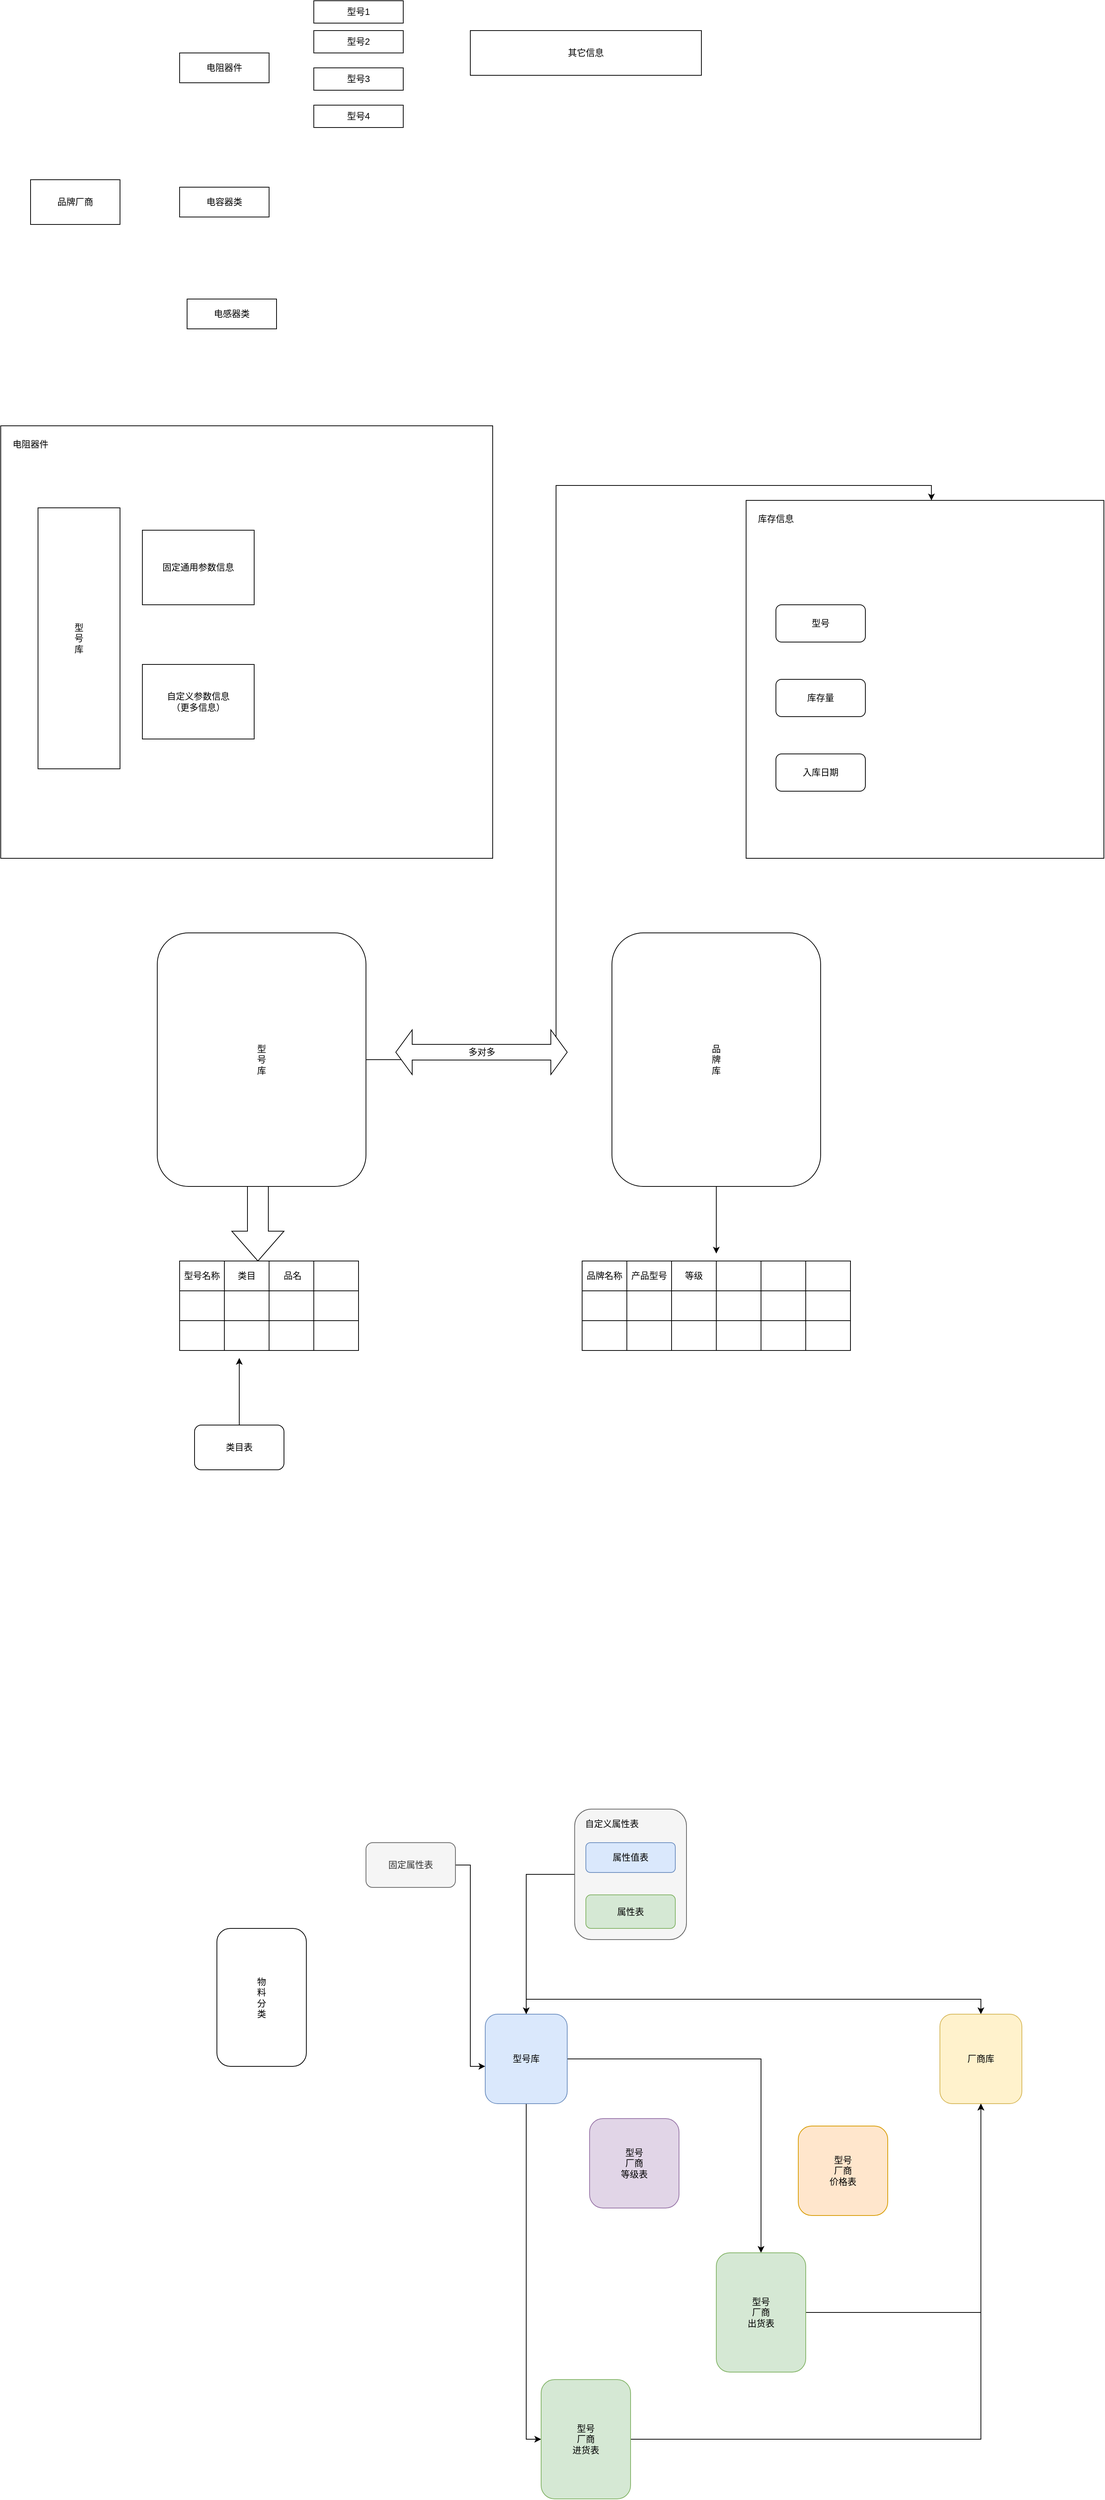 <mxfile version="21.6.5" type="github">
  <diagram name="第 1 页" id="C9KpGtop9xiGtnV2Kpb9">
    <mxGraphModel dx="1407" dy="1088" grid="1" gridSize="10" guides="1" tooltips="1" connect="1" arrows="1" fold="1" page="1" pageScale="1" pageWidth="3300" pageHeight="4681" math="0" shadow="0">
      <root>
        <mxCell id="0" />
        <mxCell id="1" parent="0" />
        <mxCell id="Cta2Qcoow2eirm1xqx2B-1" value="品牌厂商" style="rounded=0;whiteSpace=wrap;html=1;" vertex="1" parent="1">
          <mxGeometry x="60" y="260" width="120" height="60" as="geometry" />
        </mxCell>
        <mxCell id="Cta2Qcoow2eirm1xqx2B-2" value="电阻器件" style="rounded=0;whiteSpace=wrap;html=1;" vertex="1" parent="1">
          <mxGeometry x="260" y="90" width="120" height="40" as="geometry" />
        </mxCell>
        <mxCell id="Cta2Qcoow2eirm1xqx2B-3" value="电容器类" style="rounded=0;whiteSpace=wrap;html=1;" vertex="1" parent="1">
          <mxGeometry x="260" y="270" width="120" height="40" as="geometry" />
        </mxCell>
        <mxCell id="Cta2Qcoow2eirm1xqx2B-4" value="电感器类" style="rounded=0;whiteSpace=wrap;html=1;" vertex="1" parent="1">
          <mxGeometry x="270" y="420" width="120" height="40" as="geometry" />
        </mxCell>
        <mxCell id="Cta2Qcoow2eirm1xqx2B-5" value="型号1" style="rounded=0;whiteSpace=wrap;html=1;" vertex="1" parent="1">
          <mxGeometry x="440" y="20" width="120" height="30" as="geometry" />
        </mxCell>
        <mxCell id="Cta2Qcoow2eirm1xqx2B-6" value="型号4" style="rounded=0;whiteSpace=wrap;html=1;" vertex="1" parent="1">
          <mxGeometry x="440" y="160" width="120" height="30" as="geometry" />
        </mxCell>
        <mxCell id="Cta2Qcoow2eirm1xqx2B-7" value="型号2" style="rounded=0;whiteSpace=wrap;html=1;" vertex="1" parent="1">
          <mxGeometry x="440" y="60" width="120" height="30" as="geometry" />
        </mxCell>
        <mxCell id="Cta2Qcoow2eirm1xqx2B-8" value="型号3" style="rounded=0;whiteSpace=wrap;html=1;" vertex="1" parent="1">
          <mxGeometry x="440" y="110" width="120" height="30" as="geometry" />
        </mxCell>
        <mxCell id="Cta2Qcoow2eirm1xqx2B-10" value="其它信息" style="rounded=0;whiteSpace=wrap;html=1;" vertex="1" parent="1">
          <mxGeometry x="650" y="60" width="310" height="60" as="geometry" />
        </mxCell>
        <mxCell id="Cta2Qcoow2eirm1xqx2B-11" value="" style="rounded=0;whiteSpace=wrap;html=1;" vertex="1" parent="1">
          <mxGeometry x="20" y="590" width="660" height="580" as="geometry" />
        </mxCell>
        <mxCell id="Cta2Qcoow2eirm1xqx2B-12" value="型&lt;br&gt;号&lt;br&gt;库" style="rounded=0;whiteSpace=wrap;html=1;" vertex="1" parent="1">
          <mxGeometry x="70" y="700" width="110" height="350" as="geometry" />
        </mxCell>
        <mxCell id="Cta2Qcoow2eirm1xqx2B-13" value="电阻器件" style="text;html=1;strokeColor=none;fillColor=none;align=center;verticalAlign=middle;whiteSpace=wrap;rounded=0;" vertex="1" parent="1">
          <mxGeometry x="30" y="600" width="60" height="30" as="geometry" />
        </mxCell>
        <mxCell id="Cta2Qcoow2eirm1xqx2B-14" value="固定通用参数信息" style="rounded=0;whiteSpace=wrap;html=1;" vertex="1" parent="1">
          <mxGeometry x="210" y="730" width="150" height="100" as="geometry" />
        </mxCell>
        <mxCell id="Cta2Qcoow2eirm1xqx2B-17" value="自定义参数信息&lt;br&gt;（更多信息）" style="rounded=0;whiteSpace=wrap;html=1;" vertex="1" parent="1">
          <mxGeometry x="210" y="910" width="150" height="100" as="geometry" />
        </mxCell>
        <mxCell id="Cta2Qcoow2eirm1xqx2B-18" value="" style="whiteSpace=wrap;html=1;aspect=fixed;" vertex="1" parent="1">
          <mxGeometry x="1020" y="690" width="480" height="480" as="geometry" />
        </mxCell>
        <mxCell id="Cta2Qcoow2eirm1xqx2B-20" value="型号" style="rounded=1;whiteSpace=wrap;html=1;" vertex="1" parent="1">
          <mxGeometry x="1060" y="830" width="120" height="50" as="geometry" />
        </mxCell>
        <mxCell id="Cta2Qcoow2eirm1xqx2B-22" value="库存信息" style="text;html=1;strokeColor=none;fillColor=none;align=center;verticalAlign=middle;whiteSpace=wrap;rounded=0;" vertex="1" parent="1">
          <mxGeometry x="1030" y="700" width="60" height="30" as="geometry" />
        </mxCell>
        <mxCell id="Cta2Qcoow2eirm1xqx2B-23" value="库存量" style="rounded=1;whiteSpace=wrap;html=1;" vertex="1" parent="1">
          <mxGeometry x="1060" y="930" width="120" height="50" as="geometry" />
        </mxCell>
        <mxCell id="Cta2Qcoow2eirm1xqx2B-24" value="入库日期" style="rounded=1;whiteSpace=wrap;html=1;" vertex="1" parent="1">
          <mxGeometry x="1060" y="1030" width="120" height="50" as="geometry" />
        </mxCell>
        <mxCell id="Cta2Qcoow2eirm1xqx2B-84" style="edgeStyle=orthogonalEdgeStyle;rounded=0;orthogonalLoop=1;jettySize=auto;html=1;" edge="1" parent="1" source="Cta2Qcoow2eirm1xqx2B-26">
          <mxGeometry relative="1" as="geometry">
            <mxPoint x="980" y="1700" as="targetPoint" />
          </mxGeometry>
        </mxCell>
        <mxCell id="Cta2Qcoow2eirm1xqx2B-26" value="品&lt;br&gt;牌&lt;br&gt;库" style="rounded=1;whiteSpace=wrap;html=1;" vertex="1" parent="1">
          <mxGeometry x="840" y="1270" width="280" height="340" as="geometry" />
        </mxCell>
        <mxCell id="Cta2Qcoow2eirm1xqx2B-83" style="edgeStyle=orthogonalEdgeStyle;rounded=0;orthogonalLoop=1;jettySize=auto;html=1;entryX=0.518;entryY=0;entryDx=0;entryDy=0;entryPerimeter=0;" edge="1" parent="1" source="Cta2Qcoow2eirm1xqx2B-27" target="Cta2Qcoow2eirm1xqx2B-18">
          <mxGeometry relative="1" as="geometry" />
        </mxCell>
        <mxCell id="Cta2Qcoow2eirm1xqx2B-27" value="型&lt;br&gt;号&lt;br&gt;库" style="rounded=1;whiteSpace=wrap;html=1;" vertex="1" parent="1">
          <mxGeometry x="230" y="1270" width="280" height="340" as="geometry" />
        </mxCell>
        <mxCell id="Cta2Qcoow2eirm1xqx2B-28" value="多对多" style="html=1;shadow=0;dashed=0;align=center;verticalAlign=middle;shape=mxgraph.arrows2.twoWayArrow;dy=0.65;dx=22;" vertex="1" parent="1">
          <mxGeometry x="550" y="1400" width="230" height="60" as="geometry" />
        </mxCell>
        <mxCell id="Cta2Qcoow2eirm1xqx2B-29" value="" style="html=1;shadow=0;dashed=0;align=center;verticalAlign=middle;shape=mxgraph.arrows2.arrow;dy=0.6;dx=40;direction=south;notch=0;" vertex="1" parent="1">
          <mxGeometry x="330" y="1610" width="70" height="100" as="geometry" />
        </mxCell>
        <mxCell id="Cta2Qcoow2eirm1xqx2B-63" value="" style="shape=table;startSize=0;container=1;collapsible=0;childLayout=tableLayout;" vertex="1" parent="1">
          <mxGeometry x="260" y="1710" width="240" height="120" as="geometry" />
        </mxCell>
        <mxCell id="Cta2Qcoow2eirm1xqx2B-64" value="" style="shape=tableRow;horizontal=0;startSize=0;swimlaneHead=0;swimlaneBody=0;strokeColor=inherit;top=0;left=0;bottom=0;right=0;collapsible=0;dropTarget=0;fillColor=none;points=[[0,0.5],[1,0.5]];portConstraint=eastwest;" vertex="1" parent="Cta2Qcoow2eirm1xqx2B-63">
          <mxGeometry width="240" height="40" as="geometry" />
        </mxCell>
        <mxCell id="Cta2Qcoow2eirm1xqx2B-65" value="型号名称" style="shape=partialRectangle;html=1;whiteSpace=wrap;connectable=0;strokeColor=inherit;overflow=hidden;fillColor=none;top=0;left=0;bottom=0;right=0;pointerEvents=1;" vertex="1" parent="Cta2Qcoow2eirm1xqx2B-64">
          <mxGeometry width="60" height="40" as="geometry">
            <mxRectangle width="60" height="40" as="alternateBounds" />
          </mxGeometry>
        </mxCell>
        <mxCell id="Cta2Qcoow2eirm1xqx2B-66" value="类目" style="shape=partialRectangle;html=1;whiteSpace=wrap;connectable=0;strokeColor=inherit;overflow=hidden;fillColor=none;top=0;left=0;bottom=0;right=0;pointerEvents=1;" vertex="1" parent="Cta2Qcoow2eirm1xqx2B-64">
          <mxGeometry x="60" width="60" height="40" as="geometry">
            <mxRectangle width="60" height="40" as="alternateBounds" />
          </mxGeometry>
        </mxCell>
        <mxCell id="Cta2Qcoow2eirm1xqx2B-67" value="&amp;nbsp;品名" style="shape=partialRectangle;html=1;whiteSpace=wrap;connectable=0;strokeColor=inherit;overflow=hidden;fillColor=none;top=0;left=0;bottom=0;right=0;pointerEvents=1;" vertex="1" parent="Cta2Qcoow2eirm1xqx2B-64">
          <mxGeometry x="120" width="60" height="40" as="geometry">
            <mxRectangle width="60" height="40" as="alternateBounds" />
          </mxGeometry>
        </mxCell>
        <mxCell id="Cta2Qcoow2eirm1xqx2B-68" value="" style="shape=partialRectangle;html=1;whiteSpace=wrap;connectable=0;strokeColor=inherit;overflow=hidden;fillColor=none;top=0;left=0;bottom=0;right=0;pointerEvents=1;" vertex="1" parent="Cta2Qcoow2eirm1xqx2B-64">
          <mxGeometry x="180" width="60" height="40" as="geometry">
            <mxRectangle width="60" height="40" as="alternateBounds" />
          </mxGeometry>
        </mxCell>
        <mxCell id="Cta2Qcoow2eirm1xqx2B-69" value="" style="shape=tableRow;horizontal=0;startSize=0;swimlaneHead=0;swimlaneBody=0;strokeColor=inherit;top=0;left=0;bottom=0;right=0;collapsible=0;dropTarget=0;fillColor=none;points=[[0,0.5],[1,0.5]];portConstraint=eastwest;" vertex="1" parent="Cta2Qcoow2eirm1xqx2B-63">
          <mxGeometry y="40" width="240" height="40" as="geometry" />
        </mxCell>
        <mxCell id="Cta2Qcoow2eirm1xqx2B-70" value="" style="shape=partialRectangle;html=1;whiteSpace=wrap;connectable=0;strokeColor=inherit;overflow=hidden;fillColor=none;top=0;left=0;bottom=0;right=0;pointerEvents=1;" vertex="1" parent="Cta2Qcoow2eirm1xqx2B-69">
          <mxGeometry width="60" height="40" as="geometry">
            <mxRectangle width="60" height="40" as="alternateBounds" />
          </mxGeometry>
        </mxCell>
        <mxCell id="Cta2Qcoow2eirm1xqx2B-71" value="" style="shape=partialRectangle;html=1;whiteSpace=wrap;connectable=0;strokeColor=inherit;overflow=hidden;fillColor=none;top=0;left=0;bottom=0;right=0;pointerEvents=1;" vertex="1" parent="Cta2Qcoow2eirm1xqx2B-69">
          <mxGeometry x="60" width="60" height="40" as="geometry">
            <mxRectangle width="60" height="40" as="alternateBounds" />
          </mxGeometry>
        </mxCell>
        <mxCell id="Cta2Qcoow2eirm1xqx2B-72" value="" style="shape=partialRectangle;html=1;whiteSpace=wrap;connectable=0;strokeColor=inherit;overflow=hidden;fillColor=none;top=0;left=0;bottom=0;right=0;pointerEvents=1;" vertex="1" parent="Cta2Qcoow2eirm1xqx2B-69">
          <mxGeometry x="120" width="60" height="40" as="geometry">
            <mxRectangle width="60" height="40" as="alternateBounds" />
          </mxGeometry>
        </mxCell>
        <mxCell id="Cta2Qcoow2eirm1xqx2B-73" value="" style="shape=partialRectangle;html=1;whiteSpace=wrap;connectable=0;strokeColor=inherit;overflow=hidden;fillColor=none;top=0;left=0;bottom=0;right=0;pointerEvents=1;" vertex="1" parent="Cta2Qcoow2eirm1xqx2B-69">
          <mxGeometry x="180" width="60" height="40" as="geometry">
            <mxRectangle width="60" height="40" as="alternateBounds" />
          </mxGeometry>
        </mxCell>
        <mxCell id="Cta2Qcoow2eirm1xqx2B-74" value="" style="shape=tableRow;horizontal=0;startSize=0;swimlaneHead=0;swimlaneBody=0;strokeColor=inherit;top=0;left=0;bottom=0;right=0;collapsible=0;dropTarget=0;fillColor=none;points=[[0,0.5],[1,0.5]];portConstraint=eastwest;" vertex="1" parent="Cta2Qcoow2eirm1xqx2B-63">
          <mxGeometry y="80" width="240" height="40" as="geometry" />
        </mxCell>
        <mxCell id="Cta2Qcoow2eirm1xqx2B-75" value="" style="shape=partialRectangle;html=1;whiteSpace=wrap;connectable=0;strokeColor=inherit;overflow=hidden;fillColor=none;top=0;left=0;bottom=0;right=0;pointerEvents=1;" vertex="1" parent="Cta2Qcoow2eirm1xqx2B-74">
          <mxGeometry width="60" height="40" as="geometry">
            <mxRectangle width="60" height="40" as="alternateBounds" />
          </mxGeometry>
        </mxCell>
        <mxCell id="Cta2Qcoow2eirm1xqx2B-76" value="" style="shape=partialRectangle;html=1;whiteSpace=wrap;connectable=0;strokeColor=inherit;overflow=hidden;fillColor=none;top=0;left=0;bottom=0;right=0;pointerEvents=1;" vertex="1" parent="Cta2Qcoow2eirm1xqx2B-74">
          <mxGeometry x="60" width="60" height="40" as="geometry">
            <mxRectangle width="60" height="40" as="alternateBounds" />
          </mxGeometry>
        </mxCell>
        <mxCell id="Cta2Qcoow2eirm1xqx2B-77" value="" style="shape=partialRectangle;html=1;whiteSpace=wrap;connectable=0;strokeColor=inherit;overflow=hidden;fillColor=none;top=0;left=0;bottom=0;right=0;pointerEvents=1;" vertex="1" parent="Cta2Qcoow2eirm1xqx2B-74">
          <mxGeometry x="120" width="60" height="40" as="geometry">
            <mxRectangle width="60" height="40" as="alternateBounds" />
          </mxGeometry>
        </mxCell>
        <mxCell id="Cta2Qcoow2eirm1xqx2B-78" value="" style="shape=partialRectangle;html=1;whiteSpace=wrap;connectable=0;strokeColor=inherit;overflow=hidden;fillColor=none;top=0;left=0;bottom=0;right=0;pointerEvents=1;" vertex="1" parent="Cta2Qcoow2eirm1xqx2B-74">
          <mxGeometry x="180" width="60" height="40" as="geometry">
            <mxRectangle width="60" height="40" as="alternateBounds" />
          </mxGeometry>
        </mxCell>
        <mxCell id="Cta2Qcoow2eirm1xqx2B-82" style="edgeStyle=orthogonalEdgeStyle;rounded=0;orthogonalLoop=1;jettySize=auto;html=1;" edge="1" parent="1" source="Cta2Qcoow2eirm1xqx2B-81">
          <mxGeometry relative="1" as="geometry">
            <mxPoint x="340" y="1840" as="targetPoint" />
          </mxGeometry>
        </mxCell>
        <mxCell id="Cta2Qcoow2eirm1xqx2B-81" value="类目表" style="rounded=1;whiteSpace=wrap;html=1;" vertex="1" parent="1">
          <mxGeometry x="280" y="1930" width="120" height="60" as="geometry" />
        </mxCell>
        <mxCell id="Cta2Qcoow2eirm1xqx2B-85" value="" style="shape=table;startSize=0;container=1;collapsible=0;childLayout=tableLayout;" vertex="1" parent="1">
          <mxGeometry x="800" y="1710" width="360" height="120" as="geometry" />
        </mxCell>
        <mxCell id="Cta2Qcoow2eirm1xqx2B-86" value="" style="shape=tableRow;horizontal=0;startSize=0;swimlaneHead=0;swimlaneBody=0;strokeColor=inherit;top=0;left=0;bottom=0;right=0;collapsible=0;dropTarget=0;fillColor=none;points=[[0,0.5],[1,0.5]];portConstraint=eastwest;" vertex="1" parent="Cta2Qcoow2eirm1xqx2B-85">
          <mxGeometry width="360" height="40" as="geometry" />
        </mxCell>
        <mxCell id="Cta2Qcoow2eirm1xqx2B-87" value="品牌名称" style="shape=partialRectangle;html=1;whiteSpace=wrap;connectable=0;strokeColor=inherit;overflow=hidden;fillColor=none;top=0;left=0;bottom=0;right=0;pointerEvents=1;" vertex="1" parent="Cta2Qcoow2eirm1xqx2B-86">
          <mxGeometry width="60" height="40" as="geometry">
            <mxRectangle width="60" height="40" as="alternateBounds" />
          </mxGeometry>
        </mxCell>
        <mxCell id="Cta2Qcoow2eirm1xqx2B-88" value="产品型号" style="shape=partialRectangle;html=1;whiteSpace=wrap;connectable=0;strokeColor=inherit;overflow=hidden;fillColor=none;top=0;left=0;bottom=0;right=0;pointerEvents=1;" vertex="1" parent="Cta2Qcoow2eirm1xqx2B-86">
          <mxGeometry x="60" width="60" height="40" as="geometry">
            <mxRectangle width="60" height="40" as="alternateBounds" />
          </mxGeometry>
        </mxCell>
        <mxCell id="Cta2Qcoow2eirm1xqx2B-89" value="等级" style="shape=partialRectangle;html=1;whiteSpace=wrap;connectable=0;strokeColor=inherit;overflow=hidden;fillColor=none;top=0;left=0;bottom=0;right=0;pointerEvents=1;" vertex="1" parent="Cta2Qcoow2eirm1xqx2B-86">
          <mxGeometry x="120" width="60" height="40" as="geometry">
            <mxRectangle width="60" height="40" as="alternateBounds" />
          </mxGeometry>
        </mxCell>
        <mxCell id="Cta2Qcoow2eirm1xqx2B-90" value="" style="shape=partialRectangle;html=1;whiteSpace=wrap;connectable=0;strokeColor=inherit;overflow=hidden;fillColor=none;top=0;left=0;bottom=0;right=0;pointerEvents=1;" vertex="1" parent="Cta2Qcoow2eirm1xqx2B-86">
          <mxGeometry x="180" width="60" height="40" as="geometry">
            <mxRectangle width="60" height="40" as="alternateBounds" />
          </mxGeometry>
        </mxCell>
        <mxCell id="Cta2Qcoow2eirm1xqx2B-91" value="" style="shape=partialRectangle;html=1;whiteSpace=wrap;connectable=0;strokeColor=inherit;overflow=hidden;fillColor=none;top=0;left=0;bottom=0;right=0;pointerEvents=1;" vertex="1" parent="Cta2Qcoow2eirm1xqx2B-86">
          <mxGeometry x="240" width="60" height="40" as="geometry">
            <mxRectangle width="60" height="40" as="alternateBounds" />
          </mxGeometry>
        </mxCell>
        <mxCell id="Cta2Qcoow2eirm1xqx2B-92" value="" style="shape=partialRectangle;html=1;whiteSpace=wrap;connectable=0;strokeColor=inherit;overflow=hidden;fillColor=none;top=0;left=0;bottom=0;right=0;pointerEvents=1;" vertex="1" parent="Cta2Qcoow2eirm1xqx2B-86">
          <mxGeometry x="300" width="60" height="40" as="geometry">
            <mxRectangle width="60" height="40" as="alternateBounds" />
          </mxGeometry>
        </mxCell>
        <mxCell id="Cta2Qcoow2eirm1xqx2B-93" value="" style="shape=tableRow;horizontal=0;startSize=0;swimlaneHead=0;swimlaneBody=0;strokeColor=inherit;top=0;left=0;bottom=0;right=0;collapsible=0;dropTarget=0;fillColor=none;points=[[0,0.5],[1,0.5]];portConstraint=eastwest;" vertex="1" parent="Cta2Qcoow2eirm1xqx2B-85">
          <mxGeometry y="40" width="360" height="40" as="geometry" />
        </mxCell>
        <mxCell id="Cta2Qcoow2eirm1xqx2B-94" value="" style="shape=partialRectangle;html=1;whiteSpace=wrap;connectable=0;strokeColor=inherit;overflow=hidden;fillColor=none;top=0;left=0;bottom=0;right=0;pointerEvents=1;" vertex="1" parent="Cta2Qcoow2eirm1xqx2B-93">
          <mxGeometry width="60" height="40" as="geometry">
            <mxRectangle width="60" height="40" as="alternateBounds" />
          </mxGeometry>
        </mxCell>
        <mxCell id="Cta2Qcoow2eirm1xqx2B-95" value="" style="shape=partialRectangle;html=1;whiteSpace=wrap;connectable=0;strokeColor=inherit;overflow=hidden;fillColor=none;top=0;left=0;bottom=0;right=0;pointerEvents=1;" vertex="1" parent="Cta2Qcoow2eirm1xqx2B-93">
          <mxGeometry x="60" width="60" height="40" as="geometry">
            <mxRectangle width="60" height="40" as="alternateBounds" />
          </mxGeometry>
        </mxCell>
        <mxCell id="Cta2Qcoow2eirm1xqx2B-96" value="" style="shape=partialRectangle;html=1;whiteSpace=wrap;connectable=0;strokeColor=inherit;overflow=hidden;fillColor=none;top=0;left=0;bottom=0;right=0;pointerEvents=1;" vertex="1" parent="Cta2Qcoow2eirm1xqx2B-93">
          <mxGeometry x="120" width="60" height="40" as="geometry">
            <mxRectangle width="60" height="40" as="alternateBounds" />
          </mxGeometry>
        </mxCell>
        <mxCell id="Cta2Qcoow2eirm1xqx2B-97" value="" style="shape=partialRectangle;html=1;whiteSpace=wrap;connectable=0;strokeColor=inherit;overflow=hidden;fillColor=none;top=0;left=0;bottom=0;right=0;pointerEvents=1;" vertex="1" parent="Cta2Qcoow2eirm1xqx2B-93">
          <mxGeometry x="180" width="60" height="40" as="geometry">
            <mxRectangle width="60" height="40" as="alternateBounds" />
          </mxGeometry>
        </mxCell>
        <mxCell id="Cta2Qcoow2eirm1xqx2B-98" value="" style="shape=partialRectangle;html=1;whiteSpace=wrap;connectable=0;strokeColor=inherit;overflow=hidden;fillColor=none;top=0;left=0;bottom=0;right=0;pointerEvents=1;" vertex="1" parent="Cta2Qcoow2eirm1xqx2B-93">
          <mxGeometry x="240" width="60" height="40" as="geometry">
            <mxRectangle width="60" height="40" as="alternateBounds" />
          </mxGeometry>
        </mxCell>
        <mxCell id="Cta2Qcoow2eirm1xqx2B-99" value="" style="shape=partialRectangle;html=1;whiteSpace=wrap;connectable=0;strokeColor=inherit;overflow=hidden;fillColor=none;top=0;left=0;bottom=0;right=0;pointerEvents=1;" vertex="1" parent="Cta2Qcoow2eirm1xqx2B-93">
          <mxGeometry x="300" width="60" height="40" as="geometry">
            <mxRectangle width="60" height="40" as="alternateBounds" />
          </mxGeometry>
        </mxCell>
        <mxCell id="Cta2Qcoow2eirm1xqx2B-100" value="" style="shape=tableRow;horizontal=0;startSize=0;swimlaneHead=0;swimlaneBody=0;strokeColor=inherit;top=0;left=0;bottom=0;right=0;collapsible=0;dropTarget=0;fillColor=none;points=[[0,0.5],[1,0.5]];portConstraint=eastwest;" vertex="1" parent="Cta2Qcoow2eirm1xqx2B-85">
          <mxGeometry y="80" width="360" height="40" as="geometry" />
        </mxCell>
        <mxCell id="Cta2Qcoow2eirm1xqx2B-101" value="" style="shape=partialRectangle;html=1;whiteSpace=wrap;connectable=0;strokeColor=inherit;overflow=hidden;fillColor=none;top=0;left=0;bottom=0;right=0;pointerEvents=1;" vertex="1" parent="Cta2Qcoow2eirm1xqx2B-100">
          <mxGeometry width="60" height="40" as="geometry">
            <mxRectangle width="60" height="40" as="alternateBounds" />
          </mxGeometry>
        </mxCell>
        <mxCell id="Cta2Qcoow2eirm1xqx2B-102" value="" style="shape=partialRectangle;html=1;whiteSpace=wrap;connectable=0;strokeColor=inherit;overflow=hidden;fillColor=none;top=0;left=0;bottom=0;right=0;pointerEvents=1;" vertex="1" parent="Cta2Qcoow2eirm1xqx2B-100">
          <mxGeometry x="60" width="60" height="40" as="geometry">
            <mxRectangle width="60" height="40" as="alternateBounds" />
          </mxGeometry>
        </mxCell>
        <mxCell id="Cta2Qcoow2eirm1xqx2B-103" value="" style="shape=partialRectangle;html=1;whiteSpace=wrap;connectable=0;strokeColor=inherit;overflow=hidden;fillColor=none;top=0;left=0;bottom=0;right=0;pointerEvents=1;" vertex="1" parent="Cta2Qcoow2eirm1xqx2B-100">
          <mxGeometry x="120" width="60" height="40" as="geometry">
            <mxRectangle width="60" height="40" as="alternateBounds" />
          </mxGeometry>
        </mxCell>
        <mxCell id="Cta2Qcoow2eirm1xqx2B-104" value="" style="shape=partialRectangle;html=1;whiteSpace=wrap;connectable=0;strokeColor=inherit;overflow=hidden;fillColor=none;top=0;left=0;bottom=0;right=0;pointerEvents=1;" vertex="1" parent="Cta2Qcoow2eirm1xqx2B-100">
          <mxGeometry x="180" width="60" height="40" as="geometry">
            <mxRectangle width="60" height="40" as="alternateBounds" />
          </mxGeometry>
        </mxCell>
        <mxCell id="Cta2Qcoow2eirm1xqx2B-105" value="" style="shape=partialRectangle;html=1;whiteSpace=wrap;connectable=0;strokeColor=inherit;overflow=hidden;fillColor=none;top=0;left=0;bottom=0;right=0;pointerEvents=1;" vertex="1" parent="Cta2Qcoow2eirm1xqx2B-100">
          <mxGeometry x="240" width="60" height="40" as="geometry">
            <mxRectangle width="60" height="40" as="alternateBounds" />
          </mxGeometry>
        </mxCell>
        <mxCell id="Cta2Qcoow2eirm1xqx2B-106" value="" style="shape=partialRectangle;html=1;whiteSpace=wrap;connectable=0;strokeColor=inherit;overflow=hidden;fillColor=none;top=0;left=0;bottom=0;right=0;pointerEvents=1;" vertex="1" parent="Cta2Qcoow2eirm1xqx2B-100">
          <mxGeometry x="300" width="60" height="40" as="geometry">
            <mxRectangle width="60" height="40" as="alternateBounds" />
          </mxGeometry>
        </mxCell>
        <mxCell id="Cta2Qcoow2eirm1xqx2B-120" style="edgeStyle=orthogonalEdgeStyle;rounded=0;orthogonalLoop=1;jettySize=auto;html=1;entryX=0.5;entryY=0;entryDx=0;entryDy=0;" edge="1" parent="1" source="Cta2Qcoow2eirm1xqx2B-107" target="Cta2Qcoow2eirm1xqx2B-108">
          <mxGeometry relative="1" as="geometry">
            <Array as="points">
              <mxPoint x="725" y="2700" />
              <mxPoint x="1335" y="2700" />
            </Array>
          </mxGeometry>
        </mxCell>
        <mxCell id="Cta2Qcoow2eirm1xqx2B-121" style="edgeStyle=orthogonalEdgeStyle;rounded=0;orthogonalLoop=1;jettySize=auto;html=1;entryX=0;entryY=0.5;entryDx=0;entryDy=0;" edge="1" parent="1" source="Cta2Qcoow2eirm1xqx2B-107" target="Cta2Qcoow2eirm1xqx2B-116">
          <mxGeometry relative="1" as="geometry" />
        </mxCell>
        <mxCell id="Cta2Qcoow2eirm1xqx2B-125" style="edgeStyle=orthogonalEdgeStyle;rounded=0;orthogonalLoop=1;jettySize=auto;html=1;" edge="1" parent="1" source="Cta2Qcoow2eirm1xqx2B-107" target="Cta2Qcoow2eirm1xqx2B-117">
          <mxGeometry relative="1" as="geometry" />
        </mxCell>
        <mxCell id="Cta2Qcoow2eirm1xqx2B-107" value="型号库" style="rounded=1;whiteSpace=wrap;html=1;fillColor=#dae8fc;strokeColor=#6c8ebf;" vertex="1" parent="1">
          <mxGeometry x="670" y="2720" width="110" height="120" as="geometry" />
        </mxCell>
        <mxCell id="Cta2Qcoow2eirm1xqx2B-108" value="厂商库" style="rounded=1;whiteSpace=wrap;html=1;fillColor=#fff2cc;strokeColor=#d6b656;" vertex="1" parent="1">
          <mxGeometry x="1280" y="2720" width="110" height="120" as="geometry" />
        </mxCell>
        <mxCell id="Cta2Qcoow2eirm1xqx2B-128" style="edgeStyle=orthogonalEdgeStyle;rounded=0;orthogonalLoop=1;jettySize=auto;html=1;entryX=0;entryY=0.583;entryDx=0;entryDy=0;entryPerimeter=0;" edge="1" parent="1" source="Cta2Qcoow2eirm1xqx2B-109" target="Cta2Qcoow2eirm1xqx2B-107">
          <mxGeometry relative="1" as="geometry" />
        </mxCell>
        <mxCell id="Cta2Qcoow2eirm1xqx2B-109" value="固定属性表" style="rounded=1;whiteSpace=wrap;html=1;fillColor=#f5f5f5;fontColor=#333333;strokeColor=#666666;" vertex="1" parent="1">
          <mxGeometry x="510" y="2490" width="120" height="60" as="geometry" />
        </mxCell>
        <mxCell id="Cta2Qcoow2eirm1xqx2B-127" style="edgeStyle=orthogonalEdgeStyle;rounded=0;orthogonalLoop=1;jettySize=auto;html=1;entryX=0.5;entryY=0;entryDx=0;entryDy=0;" edge="1" parent="1" source="Cta2Qcoow2eirm1xqx2B-112" target="Cta2Qcoow2eirm1xqx2B-107">
          <mxGeometry relative="1" as="geometry" />
        </mxCell>
        <mxCell id="Cta2Qcoow2eirm1xqx2B-112" value="" style="rounded=1;whiteSpace=wrap;html=1;fillColor=#f5f5f5;fontColor=#333333;strokeColor=#666666;" vertex="1" parent="1">
          <mxGeometry x="790" y="2445" width="150" height="175" as="geometry" />
        </mxCell>
        <mxCell id="Cta2Qcoow2eirm1xqx2B-110" value="属性表" style="rounded=1;whiteSpace=wrap;html=1;fillColor=#d5e8d4;strokeColor=#82b366;" vertex="1" parent="1">
          <mxGeometry x="805" y="2560" width="120" height="45" as="geometry" />
        </mxCell>
        <mxCell id="Cta2Qcoow2eirm1xqx2B-111" value="属性值表" style="rounded=1;whiteSpace=wrap;html=1;fillColor=#dae8fc;strokeColor=#6c8ebf;" vertex="1" parent="1">
          <mxGeometry x="805" y="2490" width="120" height="40" as="geometry" />
        </mxCell>
        <mxCell id="Cta2Qcoow2eirm1xqx2B-114" value="自定义属性表" style="text;html=1;strokeColor=none;fillColor=none;align=center;verticalAlign=middle;whiteSpace=wrap;rounded=0;" vertex="1" parent="1">
          <mxGeometry x="790" y="2450" width="100" height="30" as="geometry" />
        </mxCell>
        <mxCell id="Cta2Qcoow2eirm1xqx2B-124" style="edgeStyle=orthogonalEdgeStyle;rounded=0;orthogonalLoop=1;jettySize=auto;html=1;entryX=0.5;entryY=1;entryDx=0;entryDy=0;" edge="1" parent="1" source="Cta2Qcoow2eirm1xqx2B-116" target="Cta2Qcoow2eirm1xqx2B-108">
          <mxGeometry relative="1" as="geometry" />
        </mxCell>
        <mxCell id="Cta2Qcoow2eirm1xqx2B-116" value="型号&lt;br&gt;厂商&lt;br&gt;进货表" style="rounded=1;whiteSpace=wrap;html=1;fillColor=#d5e8d4;strokeColor=#82b366;" vertex="1" parent="1">
          <mxGeometry x="745" y="3210" width="120" height="160" as="geometry" />
        </mxCell>
        <mxCell id="Cta2Qcoow2eirm1xqx2B-126" style="edgeStyle=orthogonalEdgeStyle;rounded=0;orthogonalLoop=1;jettySize=auto;html=1;entryX=0.5;entryY=1;entryDx=0;entryDy=0;" edge="1" parent="1" source="Cta2Qcoow2eirm1xqx2B-117" target="Cta2Qcoow2eirm1xqx2B-108">
          <mxGeometry relative="1" as="geometry" />
        </mxCell>
        <mxCell id="Cta2Qcoow2eirm1xqx2B-117" value="型号&lt;br&gt;厂商&lt;br&gt;出货表" style="rounded=1;whiteSpace=wrap;html=1;fillColor=#d5e8d4;strokeColor=#82b366;" vertex="1" parent="1">
          <mxGeometry x="980" y="3040" width="120" height="160" as="geometry" />
        </mxCell>
        <mxCell id="Cta2Qcoow2eirm1xqx2B-118" value="型号&lt;br&gt;厂商&lt;br&gt;等级表" style="rounded=1;whiteSpace=wrap;html=1;fillColor=#e1d5e7;strokeColor=#9673a6;" vertex="1" parent="1">
          <mxGeometry x="810" y="2860" width="120" height="120" as="geometry" />
        </mxCell>
        <mxCell id="Cta2Qcoow2eirm1xqx2B-119" value="型号&lt;br&gt;厂商&lt;br&gt;价格表" style="rounded=1;whiteSpace=wrap;html=1;fillColor=#ffe6cc;strokeColor=#d79b00;" vertex="1" parent="1">
          <mxGeometry x="1090" y="2870" width="120" height="120" as="geometry" />
        </mxCell>
        <mxCell id="Cta2Qcoow2eirm1xqx2B-129" value="物&lt;br&gt;料&lt;br&gt;分&lt;br&gt;类" style="rounded=1;whiteSpace=wrap;html=1;" vertex="1" parent="1">
          <mxGeometry x="310" y="2605" width="120" height="185" as="geometry" />
        </mxCell>
      </root>
    </mxGraphModel>
  </diagram>
</mxfile>

